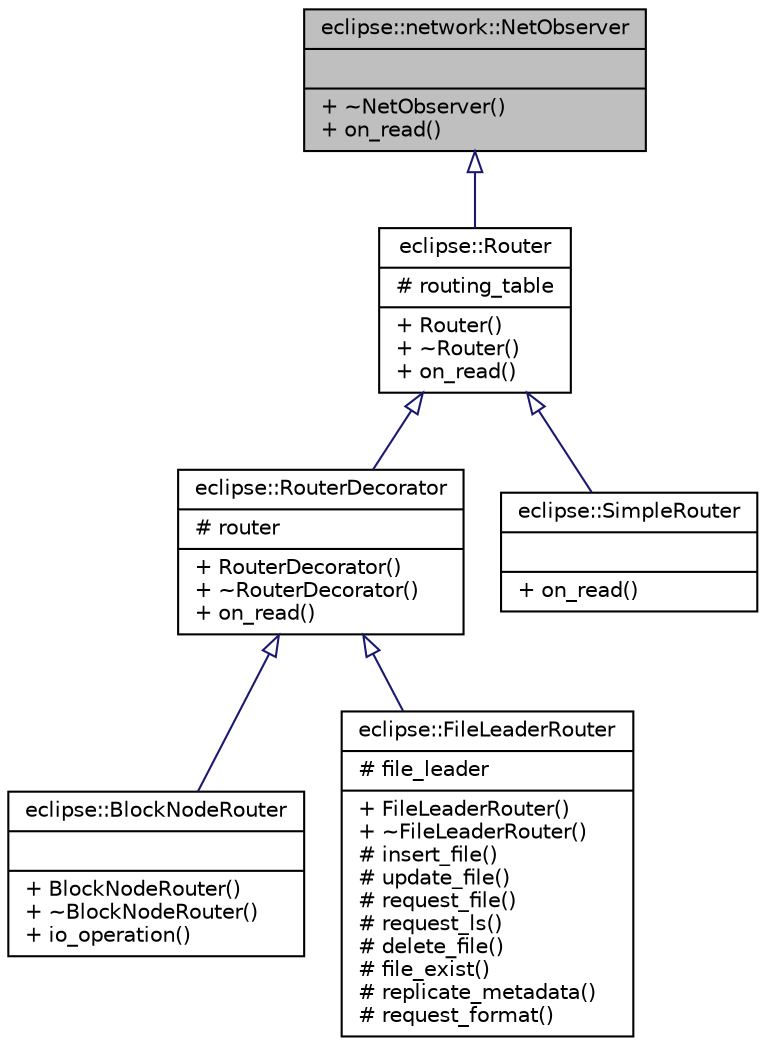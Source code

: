 digraph "eclipse::network::NetObserver"
{
  edge [fontname="Helvetica",fontsize="10",labelfontname="Helvetica",labelfontsize="10"];
  node [fontname="Helvetica",fontsize="10",shape=record];
  Node1 [label="{eclipse::network::NetObserver\n||+ ~NetObserver()\l+ on_read()\l}",height=0.2,width=0.4,color="black", fillcolor="grey75", style="filled" fontcolor="black"];
  Node1 -> Node2 [dir="back",color="midnightblue",fontsize="10",style="solid",arrowtail="onormal",fontname="Helvetica"];
  Node2 [label="{eclipse::Router\n|# routing_table\l|+ Router()\l+ ~Router()\l+ on_read()\l}",height=0.2,width=0.4,color="black", fillcolor="white", style="filled",URL="$classeclipse_1_1Router.html"];
  Node2 -> Node3 [dir="back",color="midnightblue",fontsize="10",style="solid",arrowtail="onormal",fontname="Helvetica"];
  Node3 [label="{eclipse::RouterDecorator\n|# router\l|+ RouterDecorator()\l+ ~RouterDecorator()\l+ on_read()\l}",height=0.2,width=0.4,color="black", fillcolor="white", style="filled",URL="$classeclipse_1_1RouterDecorator.html"];
  Node3 -> Node4 [dir="back",color="midnightblue",fontsize="10",style="solid",arrowtail="onormal",fontname="Helvetica"];
  Node4 [label="{eclipse::BlockNodeRouter\n||+ BlockNodeRouter()\l+ ~BlockNodeRouter()\l+ io_operation()\l}",height=0.2,width=0.4,color="black", fillcolor="white", style="filled",URL="$classeclipse_1_1BlockNodeRouter.html"];
  Node3 -> Node5 [dir="back",color="midnightblue",fontsize="10",style="solid",arrowtail="onormal",fontname="Helvetica"];
  Node5 [label="{eclipse::FileLeaderRouter\n|# file_leader\l|+ FileLeaderRouter()\l+ ~FileLeaderRouter()\l# insert_file()\l# update_file()\l# request_file()\l# request_ls()\l# delete_file()\l# file_exist()\l# replicate_metadata()\l# request_format()\l}",height=0.2,width=0.4,color="black", fillcolor="white", style="filled",URL="$classeclipse_1_1FileLeaderRouter.html"];
  Node2 -> Node6 [dir="back",color="midnightblue",fontsize="10",style="solid",arrowtail="onormal",fontname="Helvetica"];
  Node6 [label="{eclipse::SimpleRouter\n||+ on_read()\l}",height=0.2,width=0.4,color="black", fillcolor="white", style="filled",URL="$classeclipse_1_1SimpleRouter.html"];
}
